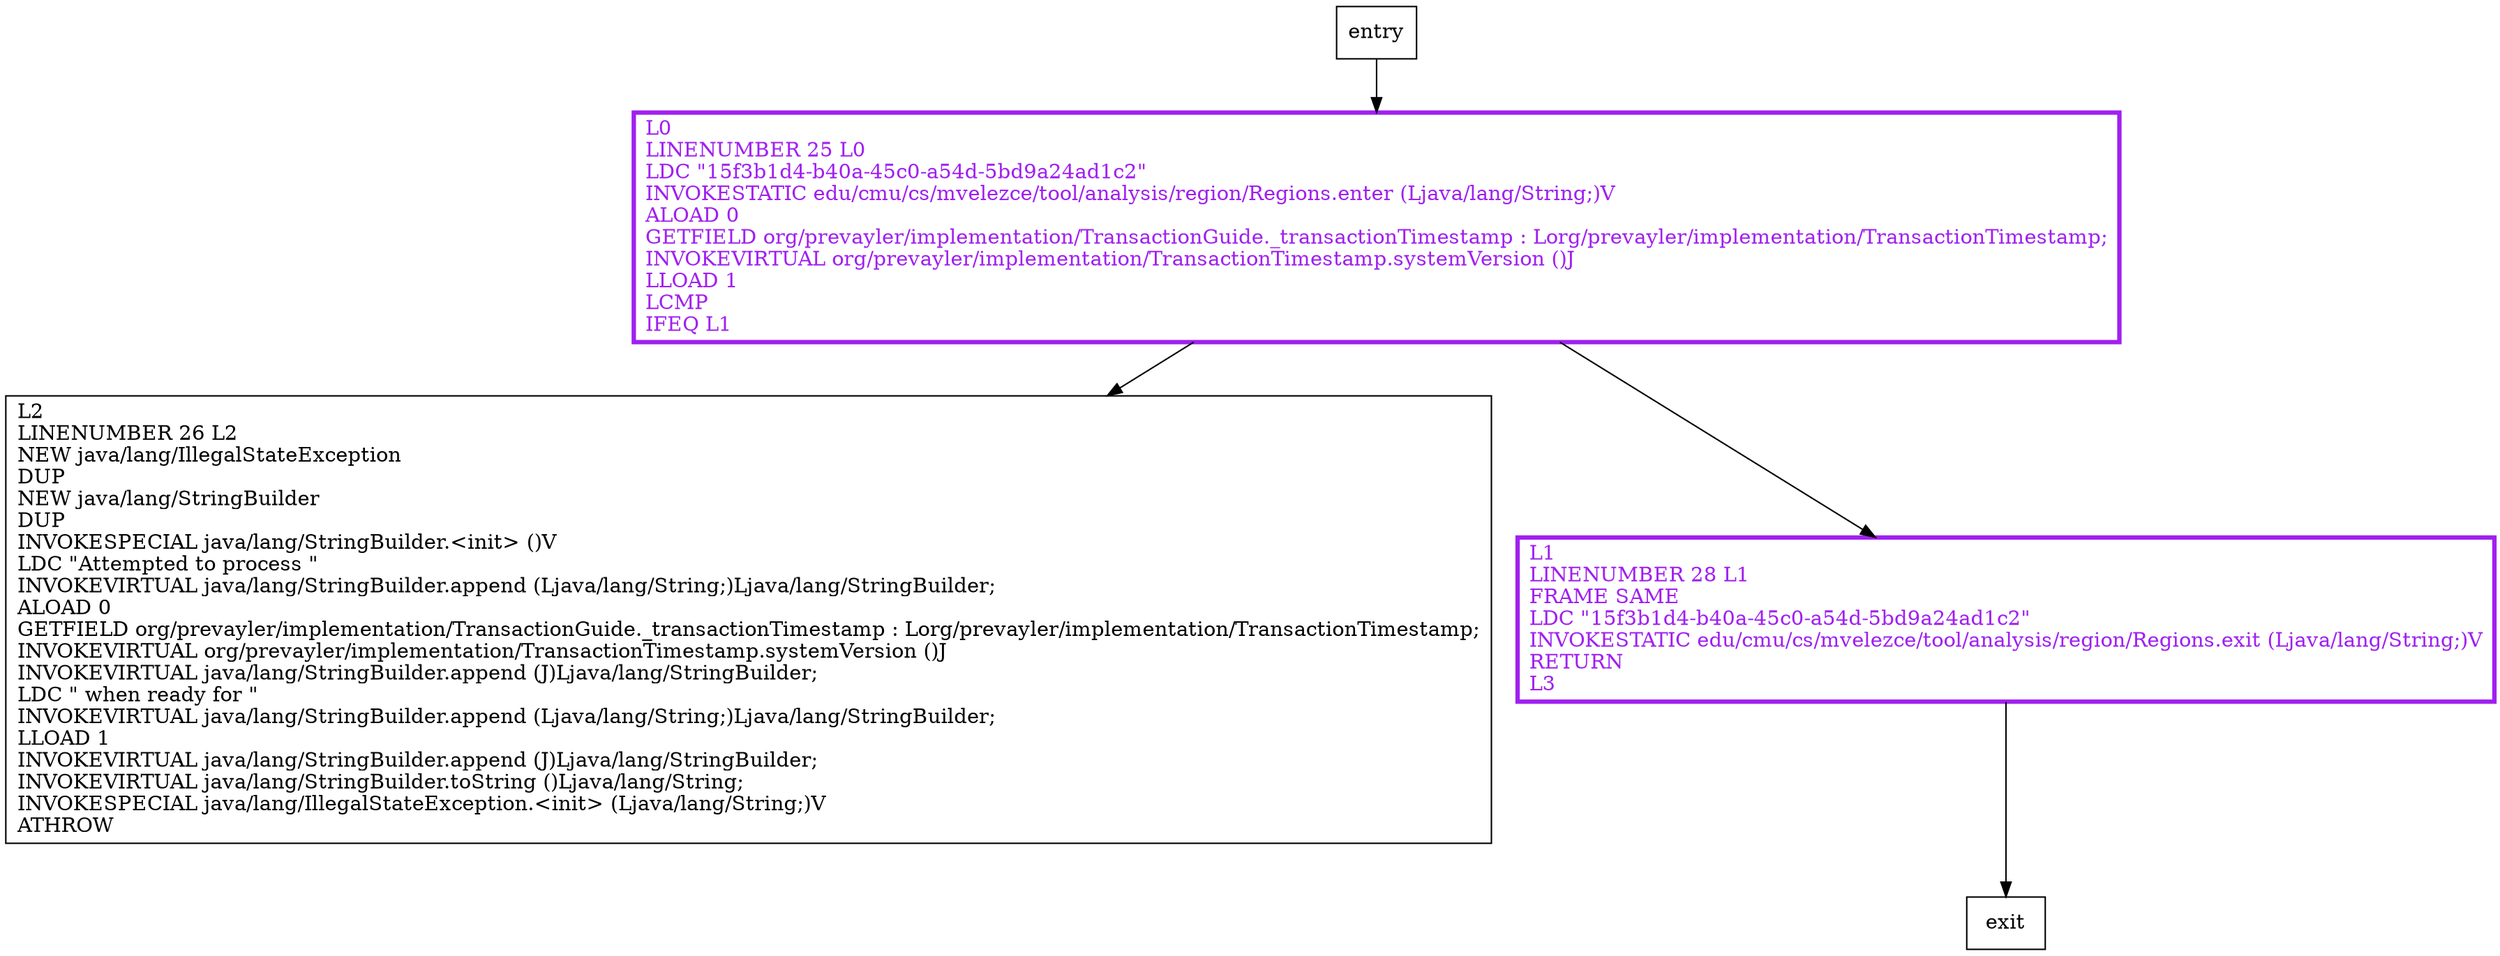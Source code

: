 digraph checkSystemVersion {
node [shape=record];
151593342 [label="L2\lLINENUMBER 26 L2\lNEW java/lang/IllegalStateException\lDUP\lNEW java/lang/StringBuilder\lDUP\lINVOKESPECIAL java/lang/StringBuilder.\<init\> ()V\lLDC \"Attempted to process \"\lINVOKEVIRTUAL java/lang/StringBuilder.append (Ljava/lang/String;)Ljava/lang/StringBuilder;\lALOAD 0\lGETFIELD org/prevayler/implementation/TransactionGuide._transactionTimestamp : Lorg/prevayler/implementation/TransactionTimestamp;\lINVOKEVIRTUAL org/prevayler/implementation/TransactionTimestamp.systemVersion ()J\lINVOKEVIRTUAL java/lang/StringBuilder.append (J)Ljava/lang/StringBuilder;\lLDC \" when ready for \"\lINVOKEVIRTUAL java/lang/StringBuilder.append (Ljava/lang/String;)Ljava/lang/StringBuilder;\lLLOAD 1\lINVOKEVIRTUAL java/lang/StringBuilder.append (J)Ljava/lang/StringBuilder;\lINVOKEVIRTUAL java/lang/StringBuilder.toString ()Ljava/lang/String;\lINVOKESPECIAL java/lang/IllegalStateException.\<init\> (Ljava/lang/String;)V\lATHROW\l"];
95396809 [label="L0\lLINENUMBER 25 L0\lLDC \"15f3b1d4-b40a-45c0-a54d-5bd9a24ad1c2\"\lINVOKESTATIC edu/cmu/cs/mvelezce/tool/analysis/region/Regions.enter (Ljava/lang/String;)V\lALOAD 0\lGETFIELD org/prevayler/implementation/TransactionGuide._transactionTimestamp : Lorg/prevayler/implementation/TransactionTimestamp;\lINVOKEVIRTUAL org/prevayler/implementation/TransactionTimestamp.systemVersion ()J\lLLOAD 1\lLCMP\lIFEQ L1\l"];
1912821769 [label="L1\lLINENUMBER 28 L1\lFRAME SAME\lLDC \"15f3b1d4-b40a-45c0-a54d-5bd9a24ad1c2\"\lINVOKESTATIC edu/cmu/cs/mvelezce/tool/analysis/region/Regions.exit (Ljava/lang/String;)V\lRETURN\lL3\l"];
entry;
exit;
entry -> 95396809;
95396809 -> 151593342;
95396809 -> 1912821769;
1912821769 -> exit;
95396809[fontcolor="purple", penwidth=3, color="purple"];
1912821769[fontcolor="purple", penwidth=3, color="purple"];
}
